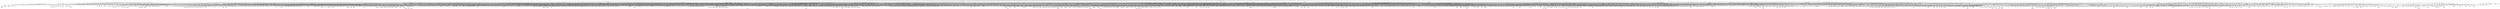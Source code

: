 digraph {
    # Ambient
    "Ambient" -> { "Ambient Americana" "Dark Ambient" "Space Ambient" "Tribal Ambient" };
        "Dark Ambient" -> { "Black Ambient" "Ritual Ambient" };
    
    # Blues
    "Blues" -> { "Acoustic Blues" "Boogie Woogie" "Country Blues" "Electric Blues" "Fife and Drum Blues" "Jump Blues" "Piano Blues" "Soul Blues" "Vaudeville Blues" };
        "Acoustic Blues" -> { "Acoustic Chicago Blues" "Acoustic Texas Blues" "Jug Band" "Piedmont Blues" };
        "Country Blues" -> { "Acoustic Texas Blues" "Delta Blues" "Hill Country Blues" "Piedmont Blues" };
        "Electric Blues" -> { "British Blues" "Chicago Blues" "Electric Texas Blues" "Swamp Blues" };

    # Classical Music
    "Classical Music" -> { "Buganda Royal Court Music" "East Asian Classical Music" "Inkiranya" "Kete" "Maqāmic Music" "Minyue" "Pìobaireachd" "South Asian Classical Music" "Southeast Asian Classical Music" "Tibetan Buddhist Chant" "Western Classical Music"};
        "East Asian Classical Music" -> { "Chinese Classical Music" "Japanese Classical Music" "Korean Classical Music" "Vietnamese Court Music" };
            "Chinese Classical Music" -> { "Baisha xiyue" "Chinese Literati Music" "Dongjing" "Yayue" };
            "Japanese Classical Music" -> { "Gagaku" "Heikyoku" "Honkyoku" "Jiuta" "Jōruri" "Meiji shinkyoku" "Nagauta" "Noh" "Shōmyō" "Sōkyoku" };
                "Sōkyoku" -> { "Danmono" "Kumiuta" };
            "Korean Classical Music" -> { "Aak" "Dang-ak" "Hyang-ak" "Jeong-ak" };
                "Jeong-ak" -> "Gagok";
            "Vietnamese Court Music" -> "Vietnamese Opera";
        "Maqāmic Music" -> { "Arabic Classical Music" "Azerbaijani Mugham"          "Persian Classical Music" "Shashmaqam" "Sufiana kalam" "Turkish Classical Music" "Twelve Muqam" };
            "Arabic Classical Music" -> { "Andalusian Classical Music" "Iraqi Maqam" "Sawt" };
            "Turkish Classical Music" -> "Turkish Mevlevi Music";
        "South Asian Classical Music" -> { "Carnatic Classical Music" "Hindustani Classical Music" "Odissi Classical Music" };
            "Carnatic Classical Music" -> "Konnakol";
            "Hindustani Classical Music" -> { "Dhrupad" "Kafi" "Khayal" "Klasik" "Qawwali" "Shabad kirtan" "Tarana" "Thumri" };
        "Southeast Asian Classical Music" -> { "Burmese Classical Music" "Gamelan" "Kacapi suling" "Kakawin" "Kulintang" "Mahori" "Malay Classical Music" "Pinpeat" "Saluang klasik" "Talempong" "Tembang Sunda Cianjuran" "Thai Classical Music" };
            "Gamelan" -> { "Balinese Gamelan" "Gamelan degung" "Javanese Gamelan" "Malay Gamelan" };
                "Balinese Gamelan" -> { "Gamelan angklung" "Gamelan beleganjur" "Gamelan gender wayang" "Gamelan gong gede" "Gamelan gong kebyar" "Gamelan jegog" "Gamelan selonding" "Gamelan semar pegulingan" };
                "Javanese Gamelan" -> { "Gamelan sekaten" "Solonese Gamelan" };
            "Malay Classical Music" -> "Malay Gamelan";
            "Thai Classical Music" -> { "Fon leb" "Khrueang sai" "Piphat" };
        "Western Classical Music" -> { "Art Song" "Bagatelle" "Ballet" "Baroque Music" "Baroque Suite" "Brazilian Classical Music" "Byzantine Music" "Cantata" "Canzona" "Capriccio" "Chamber Music" "Character Piece" "Choral" "Cinematic Classical" "Classical Period" "Divertissement" "English Pastoral School" "Étude" "Fantasia" "Fugue" "Impromptu" "Latin American Classical Music" "Light Music" "Madrigal" "Medieval Classical Music" "Modern Classical" "Motet" "Neoclassicism" "Nocturne" "Opera" "Oratorio" "Orchestral Music" "Overture" "Passion" "Prelude" "Renaissance Music" "Ricercar" "Romanticism" "Serenade" "Sonata" "Spanish Classical Music" "Theme and Variation" "Toccata" };
            "Art Song" -> { "Elizabethan Song" "Lied" "Mélodie" "Orchestral Song" };
            "Ballet" -> { "Ballet de cour" "Comédie-ballet" "Opéra-ballet" };
            "Baroque Music" -> { "Ballet de cour" "Comédie-ballet" "Opéra-ballet" "Zarzuela barroca" };
            "Brazilian Classical Music" -> "Valsa brasileira";
            "Byzantine Music" -> "Byzantine Chant";
            "Chamber Music" -> "String Quartet";
            "Choral" -> { "Choral Concerto" "Choral Symphony" "Mass" };
                "Mass" -> "Requiem";
            "Cinematic Classical" -> { "Epic Music" "Spaghetti Western" };
            "Medieval Classical Music" -> { "Ars antiqua" "Ars nova" "Ars subtilior" "Contenance angloise" "Medieval Lyric Poetry" "Plainsong" };
                "Plainsong" -> { "Ambrosian Chant" "Canto beneventano" "Canto mozárabe" "Celtic Chant" "Gallican Chant" "Gregorian Chant" "Old Roman Chant" };
                    "Gregorian Chant" -> "Sarum Chant";
            "Modern Classical" -> { "American Gamelan" "Expressionism" "Futurism" "Impressionism" "Indeterminacy" "Microtonal Classical" "Minimalism" "Musique concrète instrumentale" "New Complexity" "Post-Minimalism" "Process Music" "Serialism" "Sonorism" "Spectralism" "Stochastic Music" };
                "Minimalism" -> "Holy Minimalism";
                "Post-Minimalism" -> "Totalism";
                "Serialism" -> "Integral Serialism";
            "Opera" -> { "Ballad Opera" "Grand opéra" "Monodrama" "Opéra-ballet" "Opera buffa" "Opéra-comique" "Opera semiseria" "Opera seria" "Operetta" "Romantische Oper" "Singspiel" "Tragédie en musique" "Verismo" "Zarzuela" "Zeitoper" };
                "Operetta" -> "Kalon'ny fahiny";
                "Zarzuela" -> { "Género chico" "Zarzuela barroca" "Zarzuela grande" };
            "Orchestral Music" -> { "Concert Band" "Concerto" "Orchestral Song" "Symphonic Mugham" "Symphony" "Tone Poem" };
                "Concerto" -> { "Concerto for Orchestra" "Concerto grosso" "Sinfonia concertante" };
                "Symphony" -> { "Choral Symphony" "Sinfonia concertante" };
            "Renaissance Music" -> { "Contenance angloise" "Elizabethan Song" "Franco-Flemish School" };
            "Romanticism" -> { "Grand opéra" "New German School" "Romantische Oper" };
            "Spanish Classical Music" -> { "Canto mozárabe" "Zarzuela" }

    # Country
    "Country" -> { "Alt-Country" "Bluegrass" "Contemporary Country" "Country & Irish" "Country Boogie" "Country Folk" "Country Pop" "Honky Tonk" "Nashville Sound" "Progressive Country" "Traditional Country" "Western" "Western Swing" };
        "Alt-Country" -> "Gothic Country";
        "Bluegrass" -> { "Progressive Bluegrass" "Traditional Bluegrass" };
            "Progressive Bluegrass" -> "Jamgrass";
            "Traditional Bluegrass" -> "Bluegrass Gospel";
        "Contemporary Country" -> { "Bro-Country" "Neo-Traditionalist Country" }
        "Country Pop" -> { "Bro-Country" "Countrypolitan" "Urban Cowboy" };
        "Honky Tonk" -> { "Bakersfield Sound" "Truck Driving Country" };
        "Nashville Sound" -> "Countrypolitan";
        "Progressive Country" -> "Outlaw Country";
        "Traditional Country" -> { "Close Harmony" "Country Gospel" "Country Yodeling" "Traditional Bluegrass" };
            "Country Gospel" -> "Bluegrass Gospel";

    # Dance
    "Dance" -> { "Alternative Dance" "Dance-Pop" "Disco" "Electronic Dance Music" "Miami Bass" "Wa Euro" };
        "Alternative Dance" -> { "Grebo" "New Rave" };
        "Dance-Pop" -> { "Bubblegum Dance" "Disco polo" "Freestyle" "Funk melody" "Romanian Popcorn" "Tecnorumba" "Township Bubblegum" };
            "Freestyle" -> "Latin Freestyle";
        "Disco" -> { "Boogie" "Electro-Disco" "Euro-Disco" "Latin Disco" "Mutant Disco" "Nu-Disco" };
            "Electro-Disco" -> { "Hi-NRG" "Italo-Disco" "Red Disco" "Space Disco" };
                "Italo-Disco" -> "Spacesynth";
                    "Spacesynth" -> "Doskpop";
        "Electronic Dance Music" -> { "Artcore" "Balani Show" "Balearic Beat" "Bérite Club" "Breakbeat" "Broken Beat" "Bubblegum Bass" "Bubbling" "Budots" "Coupé-décalé" "Cruise" "Dariacore" "Deconstructed Club" "Dek Bass" "Digital Cumbia" "Drum and Bass" "Dubstep" "East Coast Club" "EBM" "Electro" "Electroclash" "Electro-Disco" "Electro latino" "Electro Swing" "Eurobeat" "Eurodance" "Flex Dance Music" "Footwork" "Freestyle" "Funk mandelão" "Funkot" "Future Bass" "Future Rave" "Ghettotech" "Glitch Hop [EDM]" "Grime" "Hardcore [EDM]" "Hard Dance" "Hard Drum" "Hardvapour" "Hardwave" "House" "Hypertechno" "Hyper Techno" "Jungle Terror" "Krushclub" "Kuduro" "Makina" "Manyao" "Melodic Bass" "Midtempo Bass" "Moombahcore" "Moombahton" "Nerdcore Techno" "Nu-Disco" "Ori deck" "Post-Dubstep" "Shangaan Electro" "Singeli" "Skweee" "Slimepunk" "Techno" "Techno Bass" "Tecnorumba" "Trance" "Trap [EDM]" "Tribal Guarachero" "UK Bass" "UK Funky" "UK Garage" "Wonky" };
            "Breakbeat" -> { "Acid Breaks" "Baltimore Club" "Big Beat" "Breakbeat Hardcore" "Breakbeat Kota" "Florida Breaks" "Funky Breaks" "Nu Skool Breaks" "Progressive Breaks" "Psybreaks" "West Coast Breaks" };
                "Breakbeat Hardcore" -> { "Darkside" "Hardcore Breaks" };
                "Breakbeat Kota" -> "Jungle Dutch";
            "Drum and Bass" -> { "Atmospheric Drum and Bass" "Dancefloor Drum and Bass" "Darkstep" "Drumfunk" "Drumstep" "Dubwise Drum and Bass" "Footwork Jungle" "Halftime" "Hardstep" "Jazzstep" "Jump-Up" "Jungle" "Liquid Drum and Bass" "Minimal Drum and Bass" "Neurofunk" "Techstep" "Trancestep"};
                "Darkstep" -> { "Crossbreed" "Skullstep" };
                "Jungle" -> "Ragga Jungle";
                "Liquid Drum and Bass" -> "Sambass";
                "Minimal Drum and Bass" -> { "Autonomic" "Microfunk" };
            "Dubstep" -> { "Brostep" "Chillstep" "Dungeon Sound" "Melodic Dubstep" "Purple Sound" "Riddim" "Tearout" };
                "Brostep" -> { "Briddim" "Colour Bass" "Deathstep" "Drumstep" "Tearout [Brostep]" };
                    "Deathstep" -> "Minatory";
                "Riddim" -> "Future Riddim";
            "East Coast Club" -> { "Baltimore Club" "Jersey Club" "Philly Club" };
            "EBM" -> { "Dark Electro" "Futurepop" "New Beat" };
                "Dark Electro" -> "Aggrotech";
                "New Beat" -> "Hard Beat";
            "Eurobeat" -> "J-Euro";
            "Eurodance" -> { "Bubblegum Dance" "Italo Dance" };
            "Footwork" -> "Footwork Jungle";
            "Funk mandelão" -> { "Beat bruxaria" "Brazilian Phonk" "Funk automotivo" "Ritmada" };
            "Funkot" -> "Breakbeat Kota";
            "Future Bass" -> "Kawaii Future Bass";
                "Kawaii Future Bass" -> "Future Core";
            "Glitch Hop [EDM]" -> { "Ghetto Funk" "Neurohop" };
            "Grime" -> { "Neo-Grime" "Weightless" };
            "Hardcore [EDM]" -> { "Acidcore" "Amigacore" "Belgian Techno" "Breakbeat Hardcore" "Breakcore" "Crossbreed" "Darkcore" "Deathchant Hardcore" "Digital Hardcore" "Doomcore" "Freeform Hardcore" "Frenchcore" "Gabber" "Happy Hardcore" "Hardtek" "Industrial Hardcore" "Speedcore" "Terrorcore" "Uptempo Hardcore" };
                "Breakcore" -> { "Lolicore" "Mashcore" "Raggacore" };
                "Gabber" -> "Nu Style Gabber";
                "Happy Hardcore" -> { "Bouncy Techno" "UK Hardcore" };
                    "UK Hardcore" -> { "Future Core" "Powerstomp" };
                "Hardtek" -> "Raggatek";
                "Speedcore" -> { "Extratone" "Splittercore" };
            "Hard Dance" -> { "Hardstyle" "Hardtek" "Hard Trance" "Jumpstyle" "Lento violento" "NRG" "UK Hardcore" "UK Hard House" };
                "Hardstyle" -> { "Dubstyle" "Euphoric Hardstyle" "Nustyle" "Psystyle" "Rawstyle" }
                    "Rawstyle" -> "Rawphoric";
                "UK Hard House" -> { "Scouse House" "Speed House" };
                    "Scouse House" -> "Hardbass";
            "House" -> { "Acid House" "Afro House" "Amapiano" "Ambient House" "Ballroom" "Baltimore Club" "Bass House" "Bassline" "Big Room House" "Brazilian Bass" "Bubbling House" "Changa tuki" "Chicago Hard House"  "Chicago House" "Deep House" "Diva House" "Electro House" "Eletrofunk" "Euro House" "Festival Progressive House" "French House" "Funky House" "Future Funk" "Future House" "Garage House" "Ghetto House" "G-House" "Gqom" "Hip House" "Italo House" "Jackin' House" "Kwaito" "Latin House" "Melodic House" "Microhouse" "Organic House" "Outsider House" "Phonk House" "Progressive House" "Romanian Popcorn" "Speed Garage" "Stutter House" "Tech House" "Tribal House" "Tropical House" "UK Hard House" "UK Jackin'" "Vinahouse" };
                "Afro House" -> "3-Step";
                "Amapiano" -> "Afropiano";
                "Bass House" -> "Speed House";
                "Brazilian Bass" -> { "Mega funk" "Slap House" };
                "Chicago Hard House" -> "LA Hard House";
                "Deep House" -> "Lo-Fi House";
                "Diva House" -> "Hardbag";
                "Electro House" -> { "Complextro" "Dutch House" "Fidget House" "French Electro" "Melbourne Bounce" };
                    "Dutch House" -> "Noiadance";
                "Euro House" -> "Hardbag";
                "Future House" -> { "Future Bounce" "Slap House" };
                "Garage House" -> { "Gospel House" "Jersey Sound" };
                "Ghetto House" -> "Juke";
                "Kwaito" -> "Bacardi";
                "Outsider House" -> "Lo-Fi House";
                "Tech House" -> { "Deep Tech" "Rominimal" };
                "Tribal House" -> "Guaracha [EDM]";
            "Kuduro" -> "Batida";
            "Techno" -> { "Acid Techno" "Ambient Techno" "Belgian Techno" "Bleep Techno" "Detroit Techno" "Freetekno"  "Hardgroove Techno" "Hard Techno" "Industrial Techno" "Melodic Techno" "Minimal Techno" "Peak Time Techno" "Wonky Techno" };
                "Hard Techno" -> "Schranz";
                "Industrial Techno" -> "Birmingham Sound";
                "Minimal Techno" -> "Dub Techno";
            "Techno Bass" -> "Car Audio Bass";
            "Trance" -> { "Acid Trance" "Big Room Trance" "Dream Trance" "Euro Trance" "Hard Trance" "Hi-Tech Full-On" "Ibiza Trance" "NRG" "Progressive Trance" "Psytrance" "Tech Trance" "Uplifting Trance" "Vocal Trance" };
                "Euro Trance" -> "Hands Up";
                    "Hands Up" -> "Buchiage Trance";
                "Psytrance" -> { "Dark Psytrance" "Forest Psytrance" "Full-On Psytrance" "Goa Trance" "Progressive Psytrance" "Suomisaundi" };
                    "Dark Psytrance" -> { "Hi-Tech Psytrance" "Psycore" };
                    "Goa Trance" -> "Nitzhonot";
                    "Progressive Psytrance" -> "Zenonesque";
            "Trap [EDM]" -> { "Festival Trap" "Hard Trap" "Heaven Trap" "Hybrid Trap" "Twerk" };
            "UK Garage" -> { "2-Step" "Bassline" "Breakstep" "Future Garage" "Speed Garage" };
        "Miami Bass" -> { "Atlanta Bass" "Tamborzão" "Techno Bass"};
        "Wa Euro" -> "J-Euro";

    # Easy Listening
    "Easy Listening" -> { "Cocktail Nation" "Exotica" "Light Music" "Lounge" "Pops Orchestra" "Space Age Pop" };
        "Exotica" -> "Sitarsploitation";

    # Electronic
    "Electronic" -> { "Acholitronix" "Algorave" "Binaural Beats" "Bit Music" "Bitpop" "Celtic Electronica" "Chillout" "Digital Fusion" "Drift Phonk" "Dungeon Synth" "Electroacoustic" "Electro Hop" "Electro-Industrial" "Electronic Dance Music" "Electropop" "Epic Collage" "Flashcore" "Folktronica" "Funktronica" "Glitch" "Glitch Hop" "Graphical Sound" "HexD" "Horror Synth" "Hyperpop" "IDM" "Illbient" "Indietronica" "Latin Electronic" "Livetronica" "Maloya électronique" "Micromontage" "Minimal Wave" "Moogsploitation" "Nightcore" "Nu Jazz" "Power Electronics" "Power Noise" "Progressive Electronic" "Space Ambient" "Synthpop" "Synth Punk" "Synthwave" "Tecnobrega" "Vapor" "Wave" "Witch House" };
        "Bit Music" -> { "Chiptune" "FM Synthesis" "MIDI Music" "Sequencer & Tracker" };
            "MIDI Music" -> "Black MIDI";
            "Sequencer & Tracker" -> { "16-bit" "Tracker Music" "Amigacore" "Demostyle"}
                "Demostyle" -> "Doskpop";
        "Chillout" -> { "Ambient Dub" "Ambient House" "Ambient Trance" "Balearic Beat" "Barber Beats" "Downtempo" "Psybient" };
            "Downtempo" -> "Trip Hop";
        "Drift Phonk" -> { "Brazilian Phonk" "Phonk House" };
        "Dungeon Synth" -> { "Comfy Synth" "Winter Synth" };
        "HexD" -> "Krushclub"
        "IDM" -> "Drill and Bass";
        "Indietronica" -> { "Chillwave" "Glitch Pop" "Picopop" };
            "Chillwave" -> "Chillsynth";
        "Latin Electronic" -> { "Changa tuki" "Digital Cumbia" "Electro latino" "Electrotango" "Nortec" "Tribal Guarachero" };
        "Minimal Wave" -> "Minimal Synth";
        "Progressive Electronic" -> "Berlin School";
        "Synthpop" -> { "Futurepop" "Pon-chak disco" "Techno kayō" };
        "Synthwave" -> { "Chillsynth" "Darksynth" "Sovietwave" };
        "Tecnobrega" -> "Tecnofunk";
        "Vapor" -> { "Barber Beats" "Dreampunk" "Future Funk" "Hardvapour" "Utopian Virtual" "Vapornoise" "Vaportrap" "Vaporwave" };
            "Vaporwave" -> { "Broken Transmission" "Eccojams" "Mallsoft" "Slushwave" };
        "Wave" -> { "Hardwave" "Neo-Grime" }

    # Experimental
    "Experimental" -> { "Conducted Improvisation" "Data Sonification" "Drone" "Electroacoustic" "Free Improvisation" "Futurism" "Glitch" "Graphical Sound" "Indeterminancy" "Industrial" "Micromontage" "Modern Creative" "Musique concrète instrumentale" "Noise" "Plunderphonics" "Reductionism" "Sound Art" "Sound Collage" "Sound Poetry" "Tape Music" "Turntable Music" };
        "Electroacoustic" -> { "Acousmatic Music" "EAI" "Musique concrète" };
        "Free Improvisation" -> "EAI";
        "Industrial" -> "Power Electronics";
            "Power Electronics" -> "Death Industrial";
        "Noise" -> { "Ambient Noise Wall" "Black Noise" "Gorenoise" "Harsh Noise" "Power Electronics" "Power Noise" };
            "Harsh Noise" -> "Harsh Noise Wall";
        "Reductionism" -> { "Lowercase" "Onkyo" };
        "Sound Collage" -> "Epic Collage";
    
    # Folk
    "Folk" -> { "Contemporary Folk" "Traditional Folk Music" };
        "Contemporary Folk" -> { "American Primitivism" "Anti-Folk" "Avant-Folk" "Campus Folk" "Chamber Folk" "Country Folk" "Folk Baroque" "Folk Pop" "Indie Folk" "Neofolk" "Neofolklore" "Progressive Folk" "Psychedelic Folk" "Skiffle" "Xinyao" };
            "Avant-Folk" -> "Free Folk";
            "Folk Pop" -> "Stomp and Holler";
            "Indie Folk" -> "Stomp and Holler";
            "Neofolk" -> "Dark Folk";
            "Psychedelic Folk" -> { "Freak Folk" "Free Folk" "Udigrudi" "Wyrd Folk" };
        "Traditional Folk Music" -> { "African Folk Music" "American Folk Music" "Arabic Folk Music" "Australian Folk Music" "Bayawan" "Brazilian Folk Music" "Buryat Folk Music" "Canadian Folk Music" "Caribbean Folk Music" "Caucasian Folk Music" "Chukchi Folk Music" "East Asian Folk Music" "European Folk Music" "Football Chant" "Hazara Folk Music" "Hispanic American Folk Music" "Indigenous American Traditional Music" "Indigenous Australian Traditional Music" "Ladino Folksong" "Ob-Ugric Folk Music" "Payada" "Romani Folk Music" "Samoyedic Folk Music" "South Asian Folk Music" "Southeast Asian Folk Music" "West Asian Folk Music" "Work Song" "Yodeling" };
            "African Folk Music" -> { "Ambasse bey" "Apala" "Batuque" "Dagomba Music" "Gnawa" "Kabye Folk Music" "Kilapanga" "Malagasy Folk Music" "Mbenga-Mbuti Music" "Moutya" "Ngoma" "Southern African Folk Music" "Tchinkoumé" "Traditional Maloya" "Traditional Séga" "Zinli" };
                "Ngoma" -> "Unyago";
                "Southern African Folk Music" -> { "Afrikaner Folk Music" "Khoisan Folk Music" "Nguni Folk Music" "Sotho-Tswana Folk Music" };
            "American Folk Music" -> { "Appalachian Folk Music" "Country Blues" "Field Hollers" "Fife and Drum Blues" "Jug Band" "Ring Shout" "Sacred Harp Singing" "Spirituals" "Talking Blues" "Traditional Black Gospel" "Traditional Cajun Music" "Traditional Country" };
                "Appalachian Folk Music" -> "Old-Time";
            "Arabic Folk Music" -> { "Aita" "Arabic Bellydance Music" "Ayyalah" "Fijiri" "Liwa" "Nuban" "Sa'idi" };
                "Arabic Bellydance Music" -> "Raqs baladi";
            "Brazilian Folk Music" -> { "Aboio" "Banda de pífano" "Candomblé Music" "Cantoria" "Capoeira Music" "Fandango caiçara" "Jongo" "Lundu" "Maracatu" "Modinha" "Rasqueado" "Samba de roda" "Sertanejo de raiz" "Toada de Boi" "Xaxado" };
                "Aboio" -> "Aboio cantado";
                "Cantoria" -> "Repente";
                "Jongo" -> "Ponto de umbanda";
                "Sertanejo de raiz" -> "Moda de viola";
            "Canadian Folk Music" -> { "Canadian Maritime Folk" "French-Canadian Folk Music" "Métis Fiddling" "Newfoundland Folk Music" };
                "Canadian Maritime Folk" -> "Cape Breton Folk Music";
                    "Cape Breton Folk Music" -> "Cape Breton Fiddling";
            "Caribbean Folk Music" -> { "Bele" "Benna" "Bomba" "Fungi" "Garifuna Folk Music" "Haitian Vodou Drumming" "Jibaro" "Kaiso" "Kitchen Dance Music" "Mento" "Méringue" "Plena" "Ripsaw" "Tumba" "Virgin Islander Cariso" };
            "Caucasian Folk Music" -> { "Abkhazian Folk Music" "Chechen Folk Music" "Circassian Folk Music" "Dagestani Folk Music" "Georgian Folk Music" "Ossetian Folk Music" };
                "Dagestani Folk Music" -> "Avar Folk Music";
                "Georgian Folk Music" -> "Batonebi Songs";
            "East Asian Folk Music" -> { "Amami shimauta" "Chinese Folk Music" "Indigenous Taiwanese Music" "Japanese Folk Music" "Korean Folk Music" "Vietnamese Folk Music" };
                "Chinese Folk Music" -> { "Chaozhou xianshi" "Han Folk Music" "Haozi" "Jiangnan sizhu" "Shan'ge" };
                "Japanese Folk Music" -> { "Heikyoku" "Kagura" "Kouta" "Min'yō" "Ondō" "Rōkyoku" "Taiko" "Tsugaru shamisen" };
                "Korean Folk Music" -> { "Pansori" "Pungmul" "Sanjo" "Sinawi" };
                "Vietnamese Folk Music" -> { "Chèo" "Quan họ" "Xẩm" };
            "European Folk Music" -> { "Alpine Folk Music" "Balkan Folk Music" "Baltic Folk Music" "Balto-Finnic Folk Music" "Basque Folk Music" "Catalan Folk Music" "Celtic Folk Music" "Dutch Folk Music" "English Folk Music" "Flemish Folk Music" "French Folk Music" "German Folk Music" "Għana" "Hungarian Folk Music" "Istrian Folk Music" "Italian Folk Music" "Neo-Medieval Folk" "Neo-Pagan Folk" "Nordic Folk Music" "Polka" "Portuguese Folk Music" "Romanian Folk Music" "Slavic Folk Music" "Spanish Folk Music" "Volga-Ural Folk Music" "Walloon Folk Music" "White Voice" "Yiddish Folksong" };
                "Alpine Folk Music" -> { "Ländler" "Narodno zabavna glasba" "Naturjodel" };
                "Balkan Folk Music" -> { "Albanian Folk Music" "Aromanian Folk Music" "Balkan Brass Band" "Bosnian Folk Music" "Bulgarian Folk Music" "Croatian Folk Music" "Csango Folk Music" "Gagauz Folk Music" "Ganga" "Greek Folk Music" "Macedonian Folk Music" "Montenegrin Folk Music" "Muzică lăutărească" "Serbian Folk Music" "Starogradska muzika" };
                    "Albanian Folk Music" -> { "Lab Polyphony" "Musika popullore" "Tosk Polyphony" };
                    "Bosnian Folk Music" -> { "Izvorna bosanska muzika" "Sevdalinka" };
                    "Croatian Folk Music" -> "Klapa";
                    "Greek Folk Music" -> { "Aegean Islands Folk Music" "Cretan Folk Music" "Dimotika" "Ionian Islands Folk Music" "Rembetika" };
                        "Cretan Folk Music" -> "Rizitika";
                    "Macedonian Folk Music" -> "Čalgija";
                    "Starogradska muzika" -> "Čalgija";
                "Baltic Folk Music" -> { "Latvian Folk Music" "Lithuanian Folk Music" };
                    "Lithuanian Folk Music" -> "Sutartinės"
                "Balto-Finnic Folk Music" -> { "Estonian Folk Music" "Finnish Folk Music" "Karelian Folk Music" "Livonian Folk Music" "Rune Singing" };
                    "Estonian Folk Music" -> "Seto leelo";
                    "Rune Singing" -> "Seto leelo";
                "Basque Folk Music" -> "Trikitixa";
                "Catalan Folk Music" -> { "Sardana" "Valencian Folk Music" };
                "Celtic Folk Music" -> { "Breton Celtic Folk Music" "Cape Breton Folk Music" "Cornish Folk Music" "Irish Folk Music" "Manx Folk Music" "Scottish Folk Music" "Welsh Folk Music" };
                    "Breton Celtic Folk Music" -> "Bagad";
                    "Irish Folk Music" -> "Sean-nós";
                    "Scottish Folk Music" -> { "Òrain Ghàidhlig" "Pìobaireachd" "Pipe Band" "Scots Song" "Scottish Country Dance Music" "Shetland & Orkney Folk Music" };
                        "Òrain Ghàidhlig" -> { "Òrain luaidh" "Seinn nan salm" };
                "English Folk Music" -> { "Northumbrian Folk Music" "Scrumpy and Western" };
                "French Folk Music" -> { "Alsatian Folk Music" "Breton Folk Music" "Corsican Folk Music" "Musette" "Occitan Folk Music" };
                    "Breton Folk Music" -> {"Breton Celtic Folk Music" "Kan ha diskan" };
                    "Corsican Folk Music" -> "Paghjella";
                    "Musette" -> "Swing musette";
                    "Occitan Folk Music" -> { "Auvergnat Folk Music" "Gascon Folk Music" };
                "German Folk Music" -> "Gstanzl";
                "Hungarian Folk Music" -> { "Csárdás" "Magyar nóta" };
                "Italian Folk Music" -> { "Canzone napoletana" "Liscio" "Sardinian Folk Music" "Stornello" "Tarantella" "Trallalero" };
                    "Sardinian Folk Music" -> { "Cantu a chiterra" "Cantu a tenore" };
                    "Tarantella" -> { "Pizzica" "Tammurriata" };
                "Neo-Medieval Folk" -> "Bardcore";
                "Nordic Folk Music" -> { "Danish Folk Music" "Faroese Folk Music" "Finnish Folk Music" "Icelandic Folk Music" "Joik" "Nordic Old Time Dance Music" "Norwegian Folk Music" "Swedish Folk Music" };
                    "Nordic Old Time Dance Music" -> "Polska";
                        "Polska" -> "Hambo";
                    "Swedish Folk Music" -> "Hambo";
                "Polka" -> "Polka peruana";
                "Portuguese Folk Music" -> { "Cante alentejano" "Chamarrita açoriana" "Desgarrada" "Fado" "Trás-os-Montes Folk Music" "Vira" };
                    "Fado" -> "Fado de Coimbra";
                "Romanian Folk Music" -> { "Bocet" "Colinde" "Doină" "Muzică lăutărească" };
                "Slavic Folk Music" -> { "Belarusian Folk Music" "Bosnian Folk Music" "Bulgarian Folk Music" "Croatian Folk Music" "Czech Folk Music" "Ganga" "Goral Music" "Macedonian Folk Music" "Montenegrin Folk Music" "Moravian Folk Music" "Polish Folk Music" "Russian Folk Music" "Serbian Folk Music" "Slovak Folk Music" "Slovenian Folk Music" "Starogradska muzika" "Ukrainian Folk Music" };
                    "Goral Music" -> "Polish Goral Music";
                    "Polish Folk Music" -> { "Folklor miejski" "Kashubian Folk Music" "Krakowiak" "Kujawiak" "Kujon" "Kurpian Folk Music" "Oberek" "Polish Goral Music" };
                        "Folklor miejski" -> "Warsaw City Folk";
                    "Slovenian Folk Music" -> "Narodno zabavna glasba";
                    "Ukrainian Folk Music" -> { "Duma" "Hutsul Folk Music" };
                "Spanish Folk Music" -> { "Andalusian Folk Music" "Aragonese Folk Music" "Asturian Folk Music" "Canarian Folk Music" "Chotis madrileño" "Copla" "Cuplé" "Galician Folk Music" "Pasodoble" "Valencian Folk Music" };
                    "Andalusian Folk Music" -> { "Saeta" "Sevillanas" };
                "Volga-Ural Folk Music" -> { "Bashkir Folk Music" "Chuvash Folk Music" "Komi Folk Music" "Mari Folk Music" "Mordvin Folk Music" "Udmurt Folk Music" "Volga Tatar Folk Music" };
            "Hispanic American Folk Music" -> { "Bambuco" "Bomba" "Candombe" "Canto a lo poeta" "Carranga" "Chacarera" "Chamamé" "Chamarrita rioplatense" "Cueca" "Jibaro" "Joropo" "Malagueña venezolana" "Mexican Folk Music" "Milonga" "Muliza" "Música criolla peruana" "Música llanera" "Plena" "Saya" "Tamborito" "Taquirari" "Tonada chilena" "Yaraví" "Zamacueca" "Zamba" };
                "Mexican Folk Music" -> { "Canto cardenche" "Pirekua" "Son calentano" "Son huasteco" "Son istmeño" "Son jarocho" "Trova yucateca" };
                "Música criolla peruana" -> { "Festejo" "Landó" "Marinera" "Polka peruana" "Tondero" "Vals criollo" };
            "Indigenous American Traditional Music" -> { "Athabaskan Fiddling" "Inuit Vocal Games" "James Bay Fiddling" "Mapuche Folk Music" "Powwow Music" "Tonada potosina" "Unakesa" };
            "Indigenous Australian Traditional Music" -> { "Djanba" "Wangga" };
            "South Asian Folk Music" -> { "Assamese Folk Music" "Bengali Folk Music" "Bhojpuri Folk Music" "Boduberu" "Burushaski Folk Music" "Gujarati Folk Music" "Kannada Folk Music" "Kirtan" "Malayali Folk Music" "Marathi Folk Music" "Newa Folk Music" "Odia Folk Music" "Pashto Folk Music" "Punjabi Folk Music" "Rajasthani Folk Music" "Sinhalese Folk Music" "Tamil Folk Music" "Telugu Folk Music" };
                "Bengali Folk Music" -> "Baul gaan";
                "Bhojpuri Folk Music" -> "Biraha";
                "Kirtan" -> "Shabad kirtan";
                "Sinhalese Folk Music" -> "Sarala gee";
                "Tamil Folk Music" -> "Urumi melam";
            "Southeast Asian Folk Music" -> { "Balitaw" "Bamar Folk Music" "Gondang" "Harana" "Hmong Folk Music" "Khmer Folk Music" "Kuda kepang" "Lao Folk Music" "Malay Folk Music" "Philippine Rondalla" "Tarawangsa" "Thai Folk Music" "Vietnamese Folk Music" };
                "Thai Folk Music" -> "Fon leb";
            "West Asian Folk Music" -> { "Alevi Folk Music" "Armenian Folk Music" "Assyrian Folk Music" "Ayyalah" "Fijiri" "Israeli Folk Music" "Luri Folk Music" "Meyxana" "Persian Folk Music" "Turkish Folk Music" };
                "Armenian Folk Music" -> "Kef Music";
                "Turkish Folk Music" -> { "Turkish Black Sea Region Folk Music" "Uzun Hava" "Zeybek" };
            "Work Song" -> { "Aboio" "Field Hollers" "Haozi" "Òrain luaidh" "Sea Shanty" "Shan'ge" };
            "Yodeling" -> { "Country Yodeling" "Naturjodel" };

    # Hip Hop
    "Hip Hop" -> { "Abstract Hip Hop" "Afroswing" "Afro Trap" "Arabesque Rap" "Bongo Flava" "Boom Bap" "Bounce" "Chipmunk Soul" "Chopped and Screwed" "Christian Hip Hop" "Cloud Rap" "Comedy Rap" "Conscious Hip Hop" "Country Rap" "Crunk" "Detroit Sound" "Digicore" "Dirty South" "Disco Rap" "Drumless" "Emo Rap" "Experimental Hip Hop" "Genge" "G-Funk" "Hardcore Hip Hop" "Hipco" "Hiplife" "Hyphy" "Instrumental Hip Hop" "Jazz Rap" "Jerk" "Jersey Club Rap" "Jigg" "Jook" "Latin Rap" "Lo-Fi Hip Hop" "Lowend" "Miami Bass" "Mobb Music" "Motswako" "Nerdcore Hip Hop" "Nervous Music" "Philly Club Rap" "Political Hip Hop" "Pop Rap" "Ratchet" "Snap" "Trap" "Trap shaabi" "Turntablism" };
        "Comedy Rap" -> "Chap Hop";
        "Crunk" -> "Crunkcore";
        "Detroit Sound" -> { "Flint Sound" "Philly Drill" };
        "Experimental Hip Hop" -> "Industrial Hip Hop";
        "Genge" -> "Gengetone";
        "Hardcore Hip Hop" -> { "Britcore" "Gangsta Rap" "Horrorcore" "Memphis Rap" "Mid-School Hip Hop" "Trap Metal" };
            "Gangsta Rap" -> { "Mafioso Rap" "Road Rap" "Scam Rap" };
            "Memphis Rap" -> { "Dungeon Rap" "Phonk" };
        "Hyphy" -> "Jerk Rap";
        "Instrumental Hip Hop" -> "Rare Phonk";
        "Jersey Club Rap" -> "Jersey Drill";
        "Latin Rap" -> "Chicano Rap";
        "Pop Rap" -> { "Bop" "Frat Rap" "Futuristic Swag" };
        "Trap" -> { "Drill" "Futuristic Swag" "New Jazz" "No Melody" "Plugg" "Rage" "Rare Phonk" "Regalia" "Sigilkore" "Trap latino" "Trap Metal" "Trap Soul" "Tread" };
            "Drill" -> { "Chicago Drill" "Free Car Music" "Jersey Drill" "New York Drill" "Philly Drill" "UK Drill" };
                "Chicago Drill" -> "Bop";
                "New York Drill" -> { "Sample Drill" "Sexy Drill" };
            "Plugg" -> { "Ambient Plugg" "Dark Plugg" "PluggnB" };
                "PluggnB" -> "Asian Rock";
    
    # Industrial & Noise
    "Industrial & Noise" -> { "Industrial" "Noise" "Post-Industrial" };
        "Post-Industrial" -> { "Dark Ambient" "Deconstructed Club" "EBM" "Electro-Industrial" "Industrial Hardcore" "Industrial Hip Hop" "Industrial Metal" "Industrial Rock" "Industrial Techno" "Martial Industrial" "Power Noise" };
            "Electro-Industrial" -> "Dark Electro";
            "Industrial Metal" -> { "Cyber Metal" "Neue Deutsche Härte" };
            
    # Jazz
    "Jazz" -> { "Afro-Jazz" "Arabic Jazz" "Avant-Garde Jazz" "Bebop" "Big Band" "British Dance Band" "Bulawayo Jazz" "Cape Jazz" "Cartoon Music" "Chamber Jazz" "Cool Jazz" "Crime Jazz" "Dark Jazz" "Dixieland" "ECM Style Jazz" "Ethio-Jazz" "Flamenco Jazz" "Hard Bop" "Indo Jazz" "Jazz-Funk" "Jazz Fusion" "Jazz manouche" "Jazz Poetry" "Kréyol djaz" "Latin Jazz"  "Marabi" "Modal Jazz" "Post-Bop" "Smooth Jazz" "Soul Jazz" "Spiritual Jazz" "Spy Music" "Stride" "Swing" "Third Stream" "Vocal Jazz" };
        "Avant-Garde Jazz" -> { "Experimental Big Band" "Free Jazz" };
            "Free Jazz" -> "European Free Jazz";
        "Big Band" -> { "Experimental Big Band" "Progressive Big Band" };
        "Latin Jazz" -> { "Afro-Cuban Jazz" "Samba-jazz" };
        "Marabi" -> { "Kwela" "Mbaqanga" };
        "Modal Jazz" -> "Jazz Mugham";
        "Swing" -> "Swing Revival";
        "Vocal Jazz" -> "Vocalese";

    # Metal
    "Metal" -> { "Alternative Metal" "Avant-Garde Metal" "Black Metal" "Death Metal" "Djent" "Doom Metal" "Drone Metal" "Folk Metal" "Gothic Metal" "Grindcore" "Groove Metal" "Heavy Metal" "Industrial Metal" "Kawaii Metal" "Metalcore" "Neoclassical Metal" "Post-Metal" "Power Metal" "Progressive Metal" "Sludge Metal" "Southern Metal" "Stenchcore" "Stoner Metal" "Symphonic Metal" "Thrash Metal" "Trance Metal" "Viking Metal" };
        "Alternative Metal" -> { "Funk Metal" "Neue Deutsche Härte" "Nu Metal" "Rap Metal" };
        "Black Metal" -> { "Atmospheric Black Metal" "Black 'n' Roll" "Black Noise" "Dissonant Black Metal" "DSBM" "Hellenic Black Metal" "Melodic Black Metal" "Pagan Black Metal" "Symphonic Black Metal" "War Metal" };
            "Atmospheric Black Metal" -> "Blackgaze";
        "Death Metal" -> { "Brutal Death Metal" "Death 'n' Roll" "Deathgrind" "Melodic Death Metal" "Technical Death Metal" };
            "Brutal Death Metal" -> "Slam Death Metal";
            "Technical Death Metal" -> "Dissonant Death Metal";
        "Djent" -> "Thall";
        "Doom Metal" -> { "Death Doom Metal" "Funeral Doom Metal" "Traditional Doom Metal" };
            "Traditional Doom Metal" -> "Epic Doom Metal";
        "Folk Metal" -> { "Celtic Metal" "Mittelalter-Metal" };
        "Grindcore" -> { "Cybergrind" "Deathgrind" "Goregrind" "Mincecore" "Noisegrind" };
            "Goregrind" -> { "Gorenoise" "Pornogrind" };
        "Heavy Metal" -> { "Speed Metal" "US Power Metal" };
        "Metalcore" -> { "Deathcore" "Mathcore" "Melodic Metalcore" "Thall" };
            "Deathcore" -> "Downtempo Deathcore";
        "Post-Metal" -> { "Atmospheric Sludge Metal" "Blackgaze" "Doomgaze" };
        "Sludge Metal" -> "Atmospheric Sludge Metal";
        "Thrash Metal" -> { "Crossover Thrash" "Technical Thrash Metal" };
    
    # Musical Theatre and Entertainment
    "Musical Theatre and Entertainment" -> { "Ballad Opera" "Cabaret" "Comédie-ballet" "Cuplé" "Dutch Cabaret" "Kabarett" "Kanto" "Minstrelsy" "Murga" "Music Hall" "Operetta" "Revue" "Rock Musical" "Show Tunes" "Siffleur" "Singspiel" "Vaudeville" };
        "Murga" -> "Murga uruguaya";
        "Vaudeville" -> "Vaudeville Blues";
    
    # New Age
    "New Age" -> { "Andean New Age" "Celtic New Age" "Native American New Age" "Neoclassical New Age" "New Age Kirtan" "Tibetan New Age" };

    # Pop
    "Pop" -> { "Adult Contemporary" "Afrobeats" "Alt-Pop" "Arabic Pop" "Art Pop" "Balkan Pop-Folk" "Baroque Pop" "Bitpop" "Blue-Eyed Soul" "Boy Band" "Brega calypso" "Brill Building" "Bubblegum" "Cambodian Pop" "Canción melódica" "City Pop" "Classical Crossover" "Country Pop" "Dance-Pop" "Dangdut" "Dansbandsmusik" "Dansktop" "Electro Hop" "Electropop" "Europop" "Flamenco Pop" "Folk Pop" "French Pop" "Girl Group" "Hmong Pop" "Hyperpop" "Indian Pop" "Indie Pop" "Irish Showband" "Italo Pop" "Jazz Pop" "J-Pop" "Kayōkyoku" "Korean Ballad" "K-Pop" "Latin Pop" "Lokal musik" "Mulatós" "Nederpop" "New Music" "OPM" "Orthodox Pop" "Persian Pop" "Pop Batak" "Pop Ghazal" "Pop Minang" "Pop Raï" "Pop Reggae" "Pop Rock" "Pop Soul" "Pop Sunda" "P-Pop" "Progressive Pop" "Psychedelic Pop" "Rabiz" "Rigsar" "Rumba catalana" "Russian Chanson" "Schlager" "Sertanejo romântico" "Sertanejo universitário" "Sophisti-Pop" "Soviet Estrada" "Sunshine Pop" "Synthpop" "Teen Pop" "Toytown Pop" "T-Pop" "Traditional Pop" "Turkish Pop" "Vocal Trance" "Yé-yé" };
        "Afrobeats" -> { "Afropiano" "Alté" };
        "Arabic Pop" -> { "Al jeel" "Mūsīqā lubnāniyya" };
        "Balkan Pop-Folk" -> { "Chalga" "Manele" "Modern Laika" "Musika popullore" "Muzică de mahala" "Skiladika" "Tallava" "Turbo-Folk" };
        "Cambodian Pop" -> "Rom kbach";
        "Canción melódica" -> { "Bolero-Beat" "Música cebolla" };
        "Dangdut" -> "Dangdut koplo";
        "Indian Pop" -> "Bhojpuri Pop";
        "Indie Pop" -> { "Bedroom Pop" "C86" "Chamber Pop" "Neo-Acoustic" "Tontipop" "Twee Pop" };
            "Twee Pop" -> "Cuddlecore";
        "Italo Pop" -> "Canzone neomelodica";
        "J-Pop" -> { "Akishibu-kei" "Denpa" "Wa Euro" "Yakousei" };
        "Kayōkyoku" -> { "Idol kayō" "Mood kayō" "Techno kayō" };
        "Korean Ballad" -> "Oriental Ballad";
        "K-Pop" -> "Semi-Trot";
        "Latin Pop" -> { "Cumbia pop" "Tropipop" };
        "Nederpop" -> "Palingsound";
        "Pop Minang" -> "Talempong goyang";
        "Pop Rock" -> { "Beat" "Big Music" "Britpop" "Jangle Pop" "Piano Rock" "Pop Yeh-Yeh" "Post-Britpop" "Power Pop" "Soft Rock" "Stereo" "Twee Pop" "Vocal Surf" };
            "Beat" -> { "Freakbeat" "Group Sounds" "Jovem Guarda" "Merseybeat" "Nederbeat" };
            "Jangle Pop" -> { "C86" "Dolewave" "Neo-Acoustic" "Paisley Underground" };
            "Soft Rock" -> { "Tropical Rock" "Yacht Rock" };
        "Pop Soul" -> "Motown Sound";
        "Schlager" -> { "Humppa" "Levenslied" "Volkstümliche Musik" };
        "Sertanejo universitário" -> { "Arrocha sertanejo" "Funknejo" };
        "Traditional Pop" -> { "British Dance Band" "Mood kayō" "Romanţe" "Standards" "Tin Pan Alley" };
    
    # Psychedelia
    "Psychedelia" -> { "Neo-Psychedelia" "Psychedelic Folk" "Psychedelic Pop" "Psychedelic Rock" "Psychedelic Soul" "Psychploitation" "Stoner Metal" "Stoner Rock" "Tropicália" };
        "Neo-Psychedelia" -> { "Baggy" "Dream Pop" "Hypnagogic Pop" "Paisley Underground" "Space Rock Revival" };
        "Psychedelic Rock" -> { "Acid Rock" "Freakbeat" "Garage Psych" "Heavy Psych" "Raga Rock" "Space Rock" "Xian Psych" "Zamrock" };
            "Space Rock" -> "Space Rock Revival";
        "Psychploitation" -> "Sitarsploitation";

    # Punk
    "Punk" -> { "Art Punk" "Cowpunk" "Digital Hardcore" "Emo" "Folk Punk" "Hardcore [Punk]" "Mod Revival" "Pigfuck" "Post-Punk" "Proto-Punk" "Punk Blues" "Punk Rock" "Synth Punk" };
        "Art Punk" -> "Egg Punk";
        "Emo" -> { "Emocore" "Emo-pop" "Mall Screamo" "Midwest Emo" "Screamo" };
            "Screamo" -> "Emoviolence";
        "Folk Punk" -> { "Celtic Punk" "Gypsy Punk" };
        "Hardcore [Punk]" -> { "Beatdown Hardcore" "Easycore" "Electronicore" "Grindcore" "Hardcore Punk" "Metalcore" "Nintendocore" "Noisecore" "Post-Hardcore" "Sass" };
            "Hardcore Punk" -> { "Burning Spirits" "Crossover Thrash" "Crust Punk" "D-Beat" "Melodic Hardcore" "Mincecore" "Skacore" "Street Punk" "Thrashcore" };
                "Crust Punk" -> { "Blackened Crust" "Neocrust" "Stenchcore" };
                "Skacore" -> "Crack Rock Steady";
                "Thrashcore" -> "Powerviolence";
            "Post-Hardcore" -> { "Emocore" "Mall Screamo" "Screamo" "Swancore" };
        "Post-Punk" -> { "Coldwave" "Dance-Punk" "Gothic Rock" "Post-Punk Revival" };
            "Dance-Punk" -> "Dance-Punk Revival";
            "Gothic Rock" -> { "Deathrock" "Positive Punk" };
            "Post-Punk Revival" -> "Dance-Punk Revival";
        "Punk Rock" -> { "Anarcho-Punk" "Celtic Punk" "Deathrock" "Deutschpunk" "Egg Punk" "Garage Punk" "Glam Punk" "Hardcore Punk" "Horror Punk" "Könsrock" "Oi!" "Pop Punk" "Positive Punk" "Psychobilly" "Ska Punk" "Skate Punk" "Surf Punk" "Vikingarock" };
            "Pop Punk" -> { "Easycore" "Seishun Punk" };
            "Ska Punk" -> "Skacore";
    
    # R&B
    "R&B" -> { "Acid Jazz" "Beach Music" "Blue-Eyed Soul" "Boogie" "Contemporary R&B" "Doo-Wop" "Funk" "New Orleans R&B" "Rhythm & Blues" "Soul" "Soul Blues" };
        "Contemporary R&B" -> { "Alternative R&B" "Hip Hop Soul" "New Jack Swing" "Trap Soul" "UK Street Soul" };
        "Funk" -> { "Afro-Funk" "Britfunk" "Deep Funk" "Go-Go" "Jazz-Funk" "Latin Funk" "P-Funk" "Porn Groove" "Synth Funk" };
            "Go-Go" -> "Bounce Beat";
            "Synth Funk" -> "Minneapolis Sound";
        "Rhythm & Blues" -> { "British Rhythm & Blues" "Swamp Pop" "Twist" "West Side Sound" };
        "Soul" -> { "Chicago Soul" "Country Soul" "Deep Soul" "Latin Soul" "Neo-Soul" "Philly Soul" "Pop Soul" "Progressive Soul" "Psychedelic Soul" "Smooth Soul" "Southern Soul" };

    # Reggae / Ska / Dancehall
    "Reggae / Ska / Dancehall" -> { "Dancehall" "Reggae" "Rocksteady" "Ska" };
        "Dancehall" -> { "Bubbling" "Digital Dancehall" "Flex Dance Music" "Gommance" "Ragga" "Shatta" "Zess" };
        "Reggae" -> { "Deejay" "Digital Dancehall" "Dub" "Lovers Rock" "Pacific Reggae" "Pop Reggae" "Roots Reggae" "Seggae" "Skinhead Reggae" };
            "Roots Reggae" -> "Dub Poetry";
        "Ska" -> { "2 Tone" "Jamaican Ska" "New Tone" "Spouge" "Third Wave Ska" };
            "Third Wave Ska" -> "Ska Punk";

    # Regional Music
    "Regional Music" -> { "African Music" "Ancient Music" "Arabic Music" "Asian Music" "Austronesian Music" "Caribbean Music" "Central American Music" "Christian Liturgical Music" "European Music" "Hispanic Music" "Indigenous American Music" "Islamic Religious Music & Recitation" "Jewish Music" "Maqāmic Music" "Northern American Music" "Oceanian Music" "Polyphonic Chant" "Prehistoric Music" "South American Music" "Sufi Music" "Traditional Folk Music" "Turkic-Mongolic Music" };
        "African Music" -> { "African Folk Music" "Afro-Jazz" "Cape Verdean Music" "Central African Music" "East African Music" "Malagasy Music" "North African Music" "Northeastern African Music" "Seychelles & Mascarene Islands Music" "Southern African Music" "West African Music" };
            "Cape Verdean Music" -> { "Batuque" "Coladeira" "Funaná" "Morna" };
            "Central African Music" -> { "Ambasse bey" "Assiko" "Banda Music" "Bend-skin" "Bikutsi" "Congolese Rumba" "Kalindula" "Kilapanga" "Kizomba" "Kuduro" "Makossa" "Mangambeu" "Mbenga-Mbuti Music" "Mbolé" "Puxa" "Semba" "Soukous" "Tradi-moderne congolais" "Twa Music" "Zamrock" };
                "Kizomba" -> "Tarraxinha";
                "Kuduro" -> "Batida";
                "Soukous" -> "Kwassa kwassa";
            "East African Music" -> { "Acholi Music" "Baganda Music" "Benga" "Beni" "Bongo Flava" "Comorian Music" "Dinka Music" "Genge" "Gogo Music" "Inkiranya" "Kapuka" "Kidandali" "Kidumbak" "Marrabenta" "Mchiriku" "Muziki wa dansi" "Ngoma" "Omutibo" "Shilluk Music" "Singeli" "Soga Music" "Taarab" "Timbila" "Twa Music" };
                "Acholi Music" -> "Acholitronix";
                "Baganda Music" -> { "Buganda Royal Court Music" "Kadongo kamu" "Mataali" };
            "Malagasy Music" -> { "Kalon'ny fahiny" "Malagasy Folk Music" "Salegy" "Tsapiky" };
            "North African Music" -> { "Amazigh Music" "Egyptian Music" "Maghrebi Music" "Moorish Music" };
                "Amazigh Music" -> { "Ahwash" "Izlan" "Kabyle Music" "Sahrawi Music" "Staïfi" "Tuareg Music" };
                    "Tuareg Music" -> { "Takamba" "Tishoumaren" };
                "Egyptian Music" -> { "Al jeel" "Ancient Egyptian Music" "Coptic Music" "Raqs baladi" "Sa'idi" "Shaabi" };
                    "Shaabi" -> { "Mahraganat" "Trap shaabi" };
                "Maghrebi Music" -> { "Aita" "Algerian Chaabi" "Andalusian Classical Music" "Banga" "Gnawa" "Malhun" "Moroccan Chaabi" "Raï" };
                    "Raï" -> { "Pop Raï" "Traditional Raï" };
            "Northeastern African Music" -> { "Afar Music" "Beja Music" "Dinka Music" "Ethiopic Music" "Nubian Music" "Nuer Music" "Oromo Music" "Shilluk Music" "Somali Music" "Welayta Music" };
                "Ethiopic Music" -> { "Azmari" "Ethio-Jazz" "Ethiopian Church Music" "Gurage Music" "Manzuma" "Tigrinya Music" "Tizita" };
                "Somali Music" -> { "Belwo" "Dhaanto" "Qaraami" };
            "Seychelles & Mascarene Islands Music" -> { "Maloya" "Moutya" "Santé engagé" "Séga" };
                "Maloya" -> { "Maloya électronique" "Maloya élektrik" "Traditional Maloya" };
                "Séga" -> { "Seggae" "Traditional Séga" };
            "Southern African Music" -> { "Amapiano" "Bulawayo Jazz" "Cape Jazz" "Famo" "Gqom" "Isicathamiya" "Jit" "Kwaito" "Marabi" "Maskandi" "Mbube" "Motswako" "Shangaan Electro" "Shona Music" "Southern African Folk Music" "Sungura" "Township Bubblegum" "Township Jive" "Tsonga Disco" };
                "Shona Music" -> { "Chimurenga" "Shona Mbira Music" };
            "West African Music" -> { "Afrobeat" "Afro-Funk" "Afro-Rock" "Akan Music" "Balani Show" "Dagomba Music" "Ewe Music" "Fon Music" "Fula Music" "Griot Music" "Gumbe" "Hausa Music" "Highlife" "Hipco" "Hiplife" "Igbo Music" "Kabye Folk Music" "Kru Music" "Mande Music" "Mossi Music" "Songhai Music" "Tradi-moderne ivoirien" "Wassoulou" "Wolof Music" "Yoruba Music" "Zouglou" };
                "Akan Music" -> { "Kete" "Zoblazo" };
                "Ewe Music" -> { "Agbadza" "Agbekor" };
                "Fon Music" -> { "Tchinkoumé" "Tchink System" "Zinli" };
                "Highlife" -> "Burger-Highlife";
                "Igbo Music" -> "Ogene Music";
                "Kru Music" -> { "Alloukou" "Palm Wine Music" "Ziglibithy" };
                "Wolof Music" -> { "Mbalax" "Tassu" };
                "Yoruba Music" -> { "Apala" "Fuji" "Jùjú" "Santería Music" "Waka" "Yoruba Folk Opera" };
                "Zouglou" -> "Coupé-décalé";
        "Ancient Music" -> { "Ancient Chinese Music" "Ancient Egyptian Music" "Ancient Greek Music" "Ancient Levitical Music" "Ancient Roman Music" "Hyang-ak" "Mesopotamian Music" };
        "Arabic Music" -> { "Algerian Chaabi" "Al-Jadīd" "Arabic Classical Music" "Arabic Folk Music" "Arabic Jazz" "Arabic Pop" "Bedouin Music" "Khaliji Music" "Levantine Arabic Music" "Orkes gambus" "Raï" "Shaabi" "Zajal" };
            "Bedouin Music" -> { "Aita" "Ayyalah" "Samri" "Shilla" };
            "Khaliji Music" -> { "Ayyalah" "Fijiri" "Liwa" "Nuban" "Samri" "Sawt" "Shehhi Music" "Shilla" };
            "Levantine Arabic Music" -> { "Dabke" "Druze Music" "Mūsīqā lubnāniyya" };
        "Asian Music" -> { "Buddhist Music" "Central Asian Music" "East Asian Music" "Ghazal" "North Asian Music" "South Asian Music" "Southeast Asian Music" "West Asian Music" };
            "Buddhist Music" -> { "Beompae" "Chöd" "Shōmyō" "Tibetan Buddhist Chant" };
            "Central Asian Music" -> { "Altai Music" "Balochi Music" "Bashkir Folk Music" "Burushaski Folk Music" "Central Asian Throat Singing" "Hazara Folk Music" "Karakalpak Traditional Music" "Kazakh Music" "Khakas Traditional Music" "Kyrgyz Traditional Music" "Mongolian Music" "Pamiri Music" "Pashto Folk Music" "Shashmaqam" "Sufiana kalam" "Tajik Music" "Tibetan Music" "Turkmen Music" "Uyghur Music" "Uzbek Music" };
                "Central Asian Throat Singing" -> { "Mongolian Throat Singing" "Tuvan Throat Singing" };
                "Mongolian Music" -> { "Bogino duu" "Buryat Folk Music" "Kalmyk Music" "Mongolian Throat Singing" "Urtiin duu" "Zohioliin duu" };
                "Pamiri Music" -> "Falak";
                "Tibetan Music" -> { "Chöd" "Tibetan Buddhist Chant" "Zhabdro gorgom" };
                "Uyghur Music" -> { "Bayawan" "Twelve Muqam" };
            "East Asian Music" -> { "Ainu Music" "Chinese Music" "East Asian Classical Music" "East Asian Folk Music" "Japanese Music" "Korean Music" "Ryukyuan Music" "Vietnamese Music" }; 
                "Ainu Music" -> { "Upopo" "Yukar" };
                "Chinese Music" -> { "Ancient Chinese Music" "Campus Folk" "Chinese Classical Music" "Chinese Folk Music" "Chinese Opera" "Minyue" "Quyi" "Shidaiqu" "Sizhu Music" "Taoist Ritual Music" "Xinyao" "Zhongguo feng" };
                    "Chinese Opera" -> { "Cantonese Opera" "Henan Opera" "Kunqu Opera" "Peking Opera" "Shaoxing Opera" "Yangzhou Opera" };
                        "Peking Opera" -> { "Korean Revolutionary Opera" "Revolutionary Opera" };
                    "Sizhu Music" -> { "Chaozhou xianshi" "Guangdong yinyue" "Jiangnan sizhu" "Nanyin" };
                "Japanese Music" -> { "Eleki" "Enka" "Japanese Classical Music" "Japanese Folk Music" "Ryūkōka" };
                "Korean Music" -> { "Beompae" "Changjak gugak" "Fusion Gugak" "Korean Classical Music" "Korean Folk Music" "Korean Revolutionary Opera" "Oriental Ballad" "Trot" };
                    "Trot" -> { "Pon-chak disco" "Semi-Trot" };
                "Ryukyuan Music" -> { "Amami shimauta" "Okinawan Music" };
                "Vietnamese Music" -> { "Bolero Việt Nam" "Cải lương" "Ca trù" "Ngâm thơ" "Nhạc đỏ" "Nhạc tiền chiến" "Nhạc vàng" "Tân cổ giao duyên" "Vietnamese Court Music" "Vietnamese Folk Music" };
            "North Asian Music" -> { "Ainu Music" "Altai Music" "Buryat Folk Music" "Chukchi Folk Music" "Khakas Traditional Music" "Nivkh Music" "Ob-Ugric Folk Music" "Sakha Traditional Music" "Samoyedic Folk Music" "Tuvan Throat Singing" };
            "South Asian Music" -> { "Adhunik geet" "Baila" "Balochi Music" "Bhajan" "Bhangra" "Dek Bass" "Dhol tasha" "Filmi" "Garba" "Ginan" "Indian Pop" "Indo Jazz" "Pop Ghazal" "Rigsar" "South Asian Classical Music" "South Asian Folk Music" "Sufiana kalam" "Sufi Rock" "Vedic Chant" };
                "Bhangra" -> "Folkhop";
            "Southeast Asian Music" -> { "Bamar Music" "Hill Tribe Music" "Indonesian Music" "Khmer Music" "Malay Music" "Molam" "Philippine Music" "Southeast Asian Classical Music" "Southeast Asian Folk Music" "Stereo" "Thai Music" "Vietnamese Music" "Xinyao" };
                "Bamar Music" -> { "Bamar Folk Music" "Burmese Classical Music" "Mono" };
                "Hill Tribe Music" -> { "Hmong Folk Music" "Hmong Pop" "Lisu Music" };
                "Indonesian Music" -> { "Balinese Music" "Batak Music" "Dangdut" "Gambang kromong" "Javanese Music" "Kakawin" "Keroncong" "Minangkabau Music" "Orkes gambus" "Qasidah modern" "Rapai dabõih" "Sundanese Music" "Tanjidor" };
                    "Balinese Music" -> { "Balinese Gamelan" "Kecak" };
                    "Batak Music" -> { "Gondang" "Pop Batak" };
                    "Javanese Music" -> { "Campursari" "Javanese Gamelan" "Kuda kepang" "Langgam Jawa" };
                    "Keroncong" -> { "Cilokaq" "Langgam Jawa" };
                    "Minangkabau Music" -> { "Pop Minang" "Saluang klasik" "Talempong" };
                    "Sundanese Music" ->  { "Gamelan degung" "Jaipongan" "Kacapi suling" "Ketuk tilu" "Kliningan" "Pop Sunda" "Tarawangsa" "Tembang Sunda Cianjuran" };
                "Khmer Music" -> { "Cambodian Pop" "Kantruem" "Khmer Folk Music" "Pinpeat" };
                "Malay Music" -> { "Dikir barat" "Dondang sayang" "Malay Classical Music" "Malay Folk Music" "Pop Yeh-Yeh" };
                "Molam" -> "Molam sing";
                "Philippine Music" -> { "Balitaw" "Harana" "Igorot Music" "Ilocano Music" "Kundiman" "OPM" "Philippine Rondalla" "Pinoy Folk Rock" };
                "Thai Music" -> { "Luk krung" "Luk thung" "Molam sing" "Phleng phuea chiwit" "Thai Classical Music" "Thai Folk Music" "Wong shadow" };
                    "Luk krung" -> "Lilat";
            "West Asian Music" -> { "Armenian Music" "Azerbaijani Music" "Balochi Music" "Caucasian Music" "Gilaki Music" "Iraqi Maqam" "Khaliji Music" "Kurdish Music" "Levantine Arabic Music" "Maftirim" "Mesopotamian Music" "Muzika mizrahit" "Persian Music" "Turkish Music" "West Asian Folk Music" };
                "Armenian Music" -> { "Armenian Church Music" "Armenian Folk Music" "Rabiz" };
                "Azerbaijani Music" -> { "Azerbaijani Mugham" "Jazz Mugham" "Meyxana" "Symphonic Mugham" };
                "Caucasian Music" -> { "Caucasian Folk Music" "Karachay-Balkarian Music" "Rabiz" };
                "Muzika mizrahit" -> "Muzikat dika'on";
                "Persian Music" -> { "Achomi Music" "Bandari" "Koche bazari" "Persian Classical Music" "Persian Folk Music" "Persian Pop" };
                "Turkish Music" -> { "Anatolian Rock" "Arabesk" "Fantezi" "Kanto" "Ottoman Military Music" "Özgün Müzik" "Turkish Classical Music" "Turkish Folk Music" "Turkish Pop" };
        "Austronesian Music" -> { "Batak Music" "Igorot Music" "Indigenous Taiwanese Music" "Malagasy Music" "Pakacaping Music" };
        "Caribbean Music" -> { "Aleke" "Bachata" "Brukdown" "Bullerengue" "Calypso" "Caribbean Folk Music" "Champeta" "Cuban Music" "Cumbia colombiana" "Dembow" "French Caribbean Music" "Goombay" "Indo-Caribbean Music" "Jamaican Music" "Junkanoo" "Kaseko" "Merengue" "Palo de mayo" "Parang" "Porro" "Punta" "Soca" "Steel Band" "Tropicanibalismo" "Vallenato" };
            "Calypso" -> { "Calipso venezolano" "Spouge" };
            "Cuban Music" -> { "Chachachá" "Changüí" "Conga" "Cuban Charanga" "Cubaton" "Danzón" "Descarga" "Filin" "Guajira" "Guaracha" "Habanera" "Mambo" "Mozambique" "Pachanga" "Pilón" "Rumba cubana" "Santería Music" "Son cubano" "Songo" "Timba" "Trova" "Tumba francesa" };
                "Cubaton" -> "Reparto";
                "Rumba cubana" -> "Guaguancó";
                "Son cubano" -> { "Bolero son" "Son montuno" };
                "Trova" -> "Nueva trova";
            "French Caribbean Music" -> { "Bele" "Biguine" "Bouyon" "Cadence lypso" "Dennery Segment" "Gwo ka" "Haitian Music" "Kréyol djaz" "Tumbélé" "Zouk" };
                "Haitian Music" -> { "Cadence rampa" "Compas" "Haitian Vodou Drumming" "Méringue" "Rabòday" "Rara" "Rasin" "Twoubadou" };
                "Zouk" -> { "Cabo-Zouk" "Zouk Love" };
            "Indo-Caribbean Music" -> { "Baithak gana" "Chutney" "Tassa" };
                "Chutney" -> "Chutney soca";
            "Jamaican Music" -> { "Dancehall" "Jamaican Ska" "Mento" "Nyahbinghi" "Reggae" "Rocksteady" };
            "Merengue" -> { "Mambo urbano" "Merecumbé" "Merengue típico" "Merenhouse" "Tecnomerengue" };
            "Soca" -> { "Bashment Soca" "Chutney Soca" "Dennery Segment" "Power Soca" "Rapso" };
        "Central American Music" -> { "Brukdown" "Garifuna Folk Music" "Palo de mayo" "Punta" "Tamborera" "Tamborito" "Xuc" };
        "Christian Liturgical Music" -> { "Anglican Chant" "Armenian Church Music" "Byzantine Chant" "Coptic Music" "Ethiopian Church Music" "Kyivan Chant" "Mass" "Passion" "Plainsong" "Russian Orthodox Liturgical Music" "Seinn nan salm" "Syriac Chant" };
            "Russian Orthodox Liturgical Music" -> { "Choral Concerto" "Znamenny Chant" };
        "European Music" -> { "Alpenrock" "Ancient Roman Music" "Anglican Chant" "Ashkenazi Music" "Balkan Music" "Baroque Music" "Baroque Suite" "British Music" "Caucasian Music" "Celtic Electronica" "Celtic Metal" "Celtic New Age" "Celtic Punk" "Celtic Rock" "Chanson" "Classical Period" "Country & Irish" "Crimean Tatar Music" "Dechovka" "Dutch Cabaret" "European Folk Music" "Fanfare" "Finnish Tango" "German Music" "Grand opéra" "Greek Music" "Iberian Music" "Irish Showband" "Italian Music" "Kabarett" "Kalmyk Music" "Kleinkunst" "Kyivan Chant" "Madrigal" "Medieval Classical Music" "Mélodie" "Mittelalter-Metal" "Mittelalter-Rock" "Mulatós" "Nordic Music" "Nòva cançon" "Opéra-comique" "Polish Music" "Renaissance Music" "Romanian Music" "Russian Music" "Schlager" "Singspiel" "Tragédie en musique" "Trampská hudba" "Verismo" "Waltz" };
            "Ashkenazi Music" -> { "Ashkenazi Cantorial Music" "Klezmer" "Yiddish Folksong" };
            "Balkan Music" -> { "Balkan Folk Music" "Balkan Pop-Folk" "Entechna" "Laika" "Romanţe" "Yu-Mex" };
                "Entechna" -> { "Entechna laika" "Neo Kyma" };
                "Laika" -> { "Entechna laika" "Modern Laika" "Skiladika" };
            "British Music" -> { "Ballad Opera" "British Brass Band" "British Dance Band" "British Folk Rock" "Change Ringing" "Concertina Band" "Contenance angloise" "Cornish Folk Music" "English Folk Music" "English Pastoral School" "Music Hall" "Sarum Chant" "Scottish Folk Music" "Welsh Folk Music" };
            "Chanson" -> { "Chanson alternative" "Chanson à texte" "Chanson québécoise" "Chanson réaliste" "Nouvelle chanson française" };
            "German Music" -> { "Alsatian Folk Music" "German Folk Music" "Guggenmusik" "Ländler" "Lied" "Liedermacher" "Romantische Oper" "Volkstümliche Musik" "Zeitoper" };
            "Greek Music" -> { "Ancient Greek Music" "Byzantine Music" "Entechna" "Greek Folk Music" "Laika" };
            "Iberian Music" -> { "Basque Folk Music" "Catalan Folk Music" "Euskal kantagintza berria" "Nova cançó" "Portuguese Music" "Spanish Music" "Villancico" };
                "Portuguese Music" -> { "Música de intervenção" "Pimba" "Portuguese Folk Music" };
                "Spanish Music" -> { "Bolero español" "Flamenco" "Flamenco Pop" "Nueva canción española" "Rock andaluz" "Rumba catalana" "Spanish Classical Music" "Spanish Folk Music" "Tecnorumba" };
                    "Flamenco" -> { "Bulería" "Flamenco nuevo" "Rumba flamenca" };
                        "Flamenco nuevo" -> "Flamenco Jazz";
            "Italian Music" -> { "Canto beneventano" "Canzone d'autore" "Lauda" "Old Roman Chant" "Opera buffa" "Opera semiseria" "Opera seria" };
            "Nordic Music" -> { "Dansbandsmusik" "Dansktop" "Greenlandic Music" "Nordic Folk Music" "Nordic Folk Rock" "Rautalanka" "Visa" };
                "Greenlandic Music" -> { "Kalattut" "Tivaner inngernerlu" "Uaajeerneq" "Vaigat" };
            "Polish Music" -> { "Disco polo" "Mazur" "Mazurka" "Miejski folk" "Poezja śpiewana" "Polish Folk Music" "Polonaise" };
            "Romanian Music" -> { "Manele" "Muzică de mahala" "Romanian Etno Music" "Romanian Folk Music" "Romanţe" };
            "Russian Music" -> { "Avtorskaya pesnya" "Bard Rock" "Russian Chanson" "Russian Folk Music" "Russian Orthodox Liturgical Music" "Russian Romance" };
            "Waltz" -> { "Valsa brasileira" "Vals venezolano" };
        "Hispanic Music" -> { "Canción melódica" "Hispanic American Music" "Murga" "Philippine Rondalla" "Romance" "Spanish Music" };
            "Hispanic American Music" -> { "Argentine Music" "Avanzada" "Bachata" "Bailecito" "Bolero" "Boogaloo" "Bullerengue" "Caporal" "Carnaval cruceño" "Champeta" "Chilean Music" "Chuntunqui romántico" "Conjunto andino" "Cuban Music" "Cumbia" "Currulao" "Dembow" "Gaita zuliana" "Guarania" "Hispanic American Folk Music" "Huayno" "Latin Alternative" "Latin American Classical Music" "Latin Disco" "Latin Electronic" "Latin Funk" "Latin Pop" "Latin Rock" "Latin Soul" "Merengue" "Mexican Music" "New Mexico Music" "Nueva canción latinoamericana" "Onda nueva" "Pasillo" "Peruvian Music" "Polka paraguaya" "Porro" "Reggaetón" "Rhumba" "Rioplatense Music" "Rock andino" "Salsa" "Tamborera" "Tropicanibalismo" "Vallenato" "Vals venezolano" "Xuc" };
                "Argentine Music" -> { "Cuarteto" "Cumbia argentina" "Guaracha santiagueña" "Nuevo Cancionero" "RKT" };
                    "Cumbia argentina" ->  { "Cumbia santafesina" "Cumbia turra" "Cumbia villera" };
                "Bolero" -> { "Bolero son" "Filin" };
                "Chilean Music" -> { "Canto a lo poeta" "Chilote Music" "Cumbia chilena" "Jazz guachaca" "Mambo chileno" "Música cebolla" "Música típica chilena" "Nueva canción chilena" "Tonada chilena" };
                    "Cumbia chilena" -> "Nueva cumbia chilena";
                    "Música típica chilena" -> "Neofolklore";
                "Cumbia" -> { "Cumbia argentina" "Cumbia chilena" "Cumbia colombiana" "Cumbia mexicana" "Cumbia peruana" "Cumbia pop" "Digital Cumbia" "Merecumbé" };
                    "Cumbia mexicana" -> "Cumbia sonidera";
                        "Cumbia sonidera" -> "Cumbia rebajada";
                    "Cumbia peruana" -> { "Chicha" "Cumbia amazónica" "Cumbia norteña peruana" };
                "Huayno" -> { "Bolivian Huayño" "Carnavalito" };
                "Latin Alternative" -> "Nueva cumbia chilena";
                "Mexican Music" -> { "Bandas de viento de México" "Chilena" "Corrido" "Cumbia mexicana" "Cumbiatón" "Mariachi" "Mexican Folk Music" "Norteño" "Ranchera" "Tejano Music" };
                    "Bandas de viento de México" -> "Banda sinaloense";
                        "Banda sinaloense" -> { "Movimiento alterado" "Tecnobanda" };
                    "Norteño" -> { "Cumbia norteña mexicana" "Duranguense" "Movimiento alterado" "Sierreño" };
                        "Sierreño" -> "Corrido tumbado";
                "Nueva canción latinoamericana" -> { "Nueva canción chilena" "Nueva trova" "Nuevo Cancionero" };
                "Peruvian Music" -> { "Cumbia peruana" "Huaylarsh" "Música criolla peruana" "Tunantada" };
                "Reggaetón" -> { "Bachatón" "Cubaton" "Cumbiatón" "Neoperreo" "RKT" "Romantic Style" };
                "Rioplatense Music" -> { "Candombe" "Candombe beat" "Chamarrita rioplatense" "Cumbia pop" "Electrotango" "Milonga" "Murga uruguaya" "Tango" };
                    "Tango" -> { "Finnish Tango" "Tango nuevo" };
                "Salsa" -> { "Salsa choke" "Salsa dura" "Salsa romántica" "Timba" };
        "Indigenous American Music" -> { "Indigenous American Traditional Music" "Indigenous Andean Music" "Indigenous North American Music" "Mesoamerican Music" };
            "Indigenous Andean Music" -> { "Baguala" "Harawi" "Huaylarsh" "Huayno" "Morenada" "Tonada potosina" };
            "Indigenous North American Music" -> { "Athabaskan Fiddling" "Inuit Music" "James Bay Fiddling" "Métis Music" "Powwow Music" "Pueblo Music" };
                "Inuit Music" -> { "Inuit Vocal Games" "Tivaner inngernerlu" "Uaajeerneq" };
                "Métis Music" -> "Métis Fiddling";
            "Mesoamerican Music" -> { "Maya Music" "Nahua Music" "Pirekua" };
        "Islamic Religious Music & Recitation" -> { "Ginan" "Maddahi" "Mataali" "Nasheed" "Rapai dabõih" "Turkish Mevlevi Music" };
            "Maddahi" -> "Shoor";
        "Jewish Music" -> { "Ashkenazi Music" "Hasidic Music" "Jewish Liturgical Music" "Muzika mizrahit" "Muzika yehudit mekorit" "Oriental Jewish Music" "Orthodox Pop" "Sephardic Music" };
            "Hasidic Music" -> "Nigun";
            "Jewish Liturgical Music" ->  { "Ancient Levitical Music" "Chazzanut" "Kriyat haTorah" "Piyyut" };
                "Chazzanut" -> "Ashkenazi Cantorial Music";
            "Sephardic Music" -> { "Ladino Folksong" "Maftirim" };
        "Northern American Music" -> { "Ambient Americana" "Americana" "American Folk Music" "American Primitivism" "Barbershop" "Boogie Woogie" "Canadian Folk Music" "Chanson québécoise" "Coon Song" "Country" "Country Rock" "Cowboy Poetry" "Greenlandic Music" "Hapa haole" "Indigenous North American Music" "Louisiana Music" "Minstrelsy" "New Mexico Music" "Pep Band" "Ragtime" "Roots Rock" "Sacred Steel" "Shaker Music" "Southern Gospel" "Texan Music" "Tin Pan Alley" "Vaudeville" };
            "Barbershop" -> "Jubilee";
            "Country Rock" -> "Cosmic Country";
            "Louisiana Music" -> { "Cajun Music" "New Orleans Brass Band" "New Orleans R&B" "Swamp Blues" "Swamp Pop" "Zydeco" };
                "Cajun Music" -> "Traditional Cajun Music";
                "Zydeco" -> "Nouveau zydeco";
            "Ragtime" -> { "Cakewalk" "Honky-Tonk Piano" "Novelty Piano" "Stride" };
            "Roots Rock" -> { "Swamp Rock" "Tex-Mex" };
            "Texan Music" -> { "Acoustic Texas Blues" "Electric Texas Blues" "Tejano Music" "Tex-Mex" };
        "Oceanian Music" -> { "Australian Folk Music" "Indigenous Australian Traditional Music" "Melanesian Music" "Micronesian Music" "Pacific Reggae" "Polynesian Music" };
            "Melanesian Music" -> { "Fijian Music" "Kaneka" "Lokal musik" "Papuan Folk Music" "Tolai Rock" };
                "Fijian Music" -> "Vude";
            "Micronesian Music" -> "Kantan Chamorrita"
            "Polynesian Music" -> { "Fijian Music" "Hawaiian Music" "Himene tarava" "Māori Music" "Samoan Music" "Tahitian Music" };
                "Hawaiian Music" -> { "Hapa haole" "Slack-Key Guitar" };
        "Polyphonic Chant" -> { "Ars nova" "Ars subtilior" "Cante alentejano" "Cantu a tenore" "Contenance angloise" "Ganga" "Himene tarava" "Izvorna bosanska muzika" "Lab Polyphony" "Madrigal" "Paghjella" "Seto leelo" "Sutartinės" "Tosk Polyphony" "Trallalero" };
        "South American Music" -> { "Aleke" "Argentine Music" "Avanzada" "Bailecito" "Baithak gana" "Bambuco" "Brazilian Music" "Bullerengue" "Calipso venezolano" "Caporal" "Carnaval cruceño" "Carranga" "Chacarera" "Chamamé" "Champeta" "Chilean Music" "Chuntunqui romántico" "Conjunto andino" "Cueca" "Cumbia colombiana" "Currulao" "Gaita zuliana" "Guarania" "Indigenous Andean Music" "Joropo" "Kaseko" "Malagueña venezolana" "Mapuche Folk Music" "Muliza" "Música llanera" "Onda nueva" "Pasillo" "Payada" "Peruvian Music" "Polka paraguaya" "Porro" "Rioplatense Music" "Rock andino" "Salsa choke" "Saya" "Taquirari" "Tecnomerengue" "Vallenato" "Vals venezolano" "Yaraví" "Zamacueca" "Zamba" };
            "Brazilian Music" -> { "Brazilian Classical Music" "Brazilian Folk Music" "Brega" "Dobrado" "Funk brasileiro" "MPB" "Northeastern Brazilian Music" "Northern Brazilian Music" "Rock rural" "Samba" "Sertanejo" "Southeastern Brazilian Music" "Southern Brazilian Music" "Xote" };
                "Brega" -> { "Arrocha" "Brega calypso" "Brega funk" "Tecnobrega" };
                    "Arrocha" -> { "Arrochadeira" "Bregadeira" };
                    "Brega funk" -> "Batidão romântico";
                "Funk brasileiro" -> { "Arrocha funk" "Beat bolha" "Beat fino" "Brega funk" "Eletrofunk" "Funk 150 bpm" "Funk carioca" "Funk de BH" "Funk mandelão" "Funk melody" "Funknejo" "Funk ostentação" "Mega funk" "Noiadance" "Rasteirinha" "Tecnofunk" "Trapfunk" };
                    "Funk carioca" -> "Funk proibidão" "Tamborzão";
                "MPB" -> "Tropicália";
                "Northeastern Brazilian Music" -> { "Aboio" "Afoxé" "Arrocha" "Axé" "Baião" "Banda de pífano" "Brega funk" "Cantoria" "Coco" "Forró" "Frevo" "Manguebeat" "Maracatu" "Samba de roda" "Udigrudi" "Unakesa" "Xaxado" };
                    "Axé" -> { "Pagodão" "Samba-reggae" };
                        "Pagodão" -> "Arrochadeira";
                    "Coco" -> { "Ciranda" "Embolada" };
                    "Forró" -> { "Forró eletrônico" "Forró universitário" };
                        "Forró eletrônico" -> { "Forró de favela" "Piseiro" };
                    "Frevo" -> { "Frevo-canção" "Frevo de bloco" "Frevo de rua" "Frevo elétrico" };
                "Northern Brazilian Music" -> { "Brega calypso" "Carimbó" "Lambada" "Tecnobrega" };
                    "Lambada" -> "Guitarrada";
                "Samba" -> { "Batucada" "Bossa nova" "Marchinha" "Pagode" "Partido alto" "Samba-canção" "Samba-choro" "Samba de breque" "Samba de gafieira" "Samba de roda" "Samba de terreiro" "Samba-enredo" "Samba-exaltação" "Samba-jazz" "Samba-joia" "Sambalanço" "Samba-rock" };
                    "Pagode" -> { "Pagodão" "Pagode romântico" };
                    "Samba-rock" -> "Samba Soul";
                "Sertanejo" -> { "Rasqueado" "Sertanejo de raiz" "Sertanejo romântico" "Sertanejo universitário" };
                "Southeastern Brazilian Music" -> { "Choro" "Jongo" "Marchinha" "Maxixe" "Pagode" "Partido alto" "Samba de breque" "Samba de gafieira" "Samba de terreiro" "Samba-enredo" "Tamborzão" };
                    "Choro" -> "Samba-choro";
                "Southern Brazilian Music" -> { "Bandinha" "Música gaúcha" };
                    "Música gaúcha" -> "Vanera";
        "Sufi Music" -> { "Banga" "Kafi" "Manzuma" "Qawwali" "Rapai dabõih" "Sufiana kalam" "Sufi Rock" "Turkish Mevlevi Music" };
        "Turkic-Mongolic Music" -> { "Altai Music" "Bashkir Folk Music" "Central Asian Throat Singing" "Karakalpak Traditional Music" "Khakas Traditional Music" "Kyrgyz Traditional Music" "Mongolian Music" "Sakha Traditional Music" };
    }